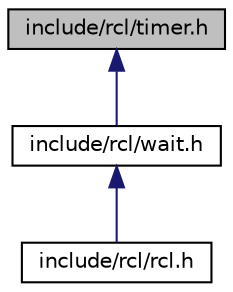 digraph "include/rcl/timer.h"
{
  edge [fontname="Helvetica",fontsize="10",labelfontname="Helvetica",labelfontsize="10"];
  node [fontname="Helvetica",fontsize="10",shape=record];
  Node37 [label="include/rcl/timer.h",height=0.2,width=0.4,color="black", fillcolor="grey75", style="filled", fontcolor="black"];
  Node37 -> Node38 [dir="back",color="midnightblue",fontsize="10",style="solid",fontname="Helvetica"];
  Node38 [label="include/rcl/wait.h",height=0.2,width=0.4,color="black", fillcolor="white", style="filled",URL="$wait_8h.html"];
  Node38 -> Node39 [dir="back",color="midnightblue",fontsize="10",style="solid",fontname="Helvetica"];
  Node39 [label="include/rcl/rcl.h",height=0.2,width=0.4,color="black", fillcolor="white", style="filled",URL="$rcl_8h.html"];
}

